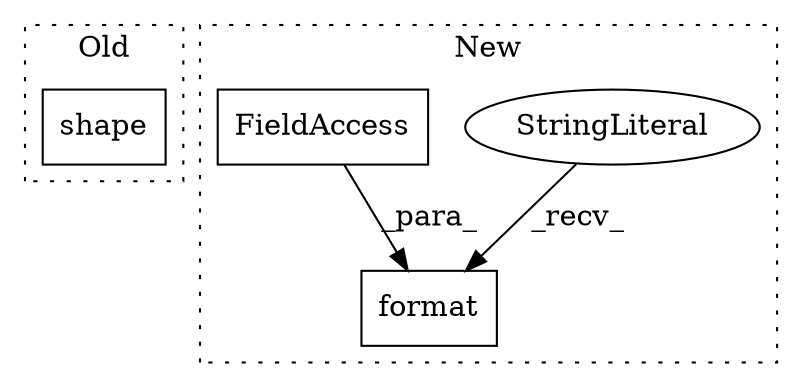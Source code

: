 digraph G {
subgraph cluster0 {
1 [label="shape" a="32" s="13767,13774" l="6,1" shape="box"];
label = "Old";
style="dotted";
}
subgraph cluster1 {
2 [label="format" a="32" s="14591,14628" l="7,1" shape="box"];
3 [label="StringLiteral" a="45" s="14527" l="63" shape="ellipse"];
4 [label="FieldAccess" a="22" s="14616" l="12" shape="box"];
label = "New";
style="dotted";
}
3 -> 2 [label="_recv_"];
4 -> 2 [label="_para_"];
}